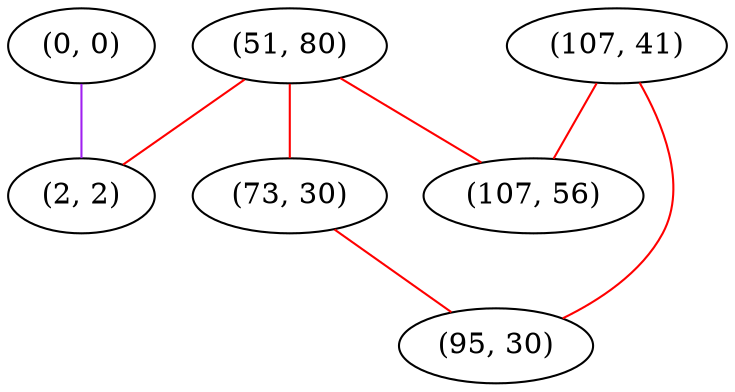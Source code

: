graph "" {
"(0, 0)";
"(51, 80)";
"(107, 41)";
"(73, 30)";
"(2, 2)";
"(107, 56)";
"(95, 30)";
"(0, 0)" -- "(2, 2)"  [color=purple, key=0, weight=4];
"(51, 80)" -- "(107, 56)"  [color=red, key=0, weight=1];
"(51, 80)" -- "(73, 30)"  [color=red, key=0, weight=1];
"(51, 80)" -- "(2, 2)"  [color=red, key=0, weight=1];
"(107, 41)" -- "(107, 56)"  [color=red, key=0, weight=1];
"(107, 41)" -- "(95, 30)"  [color=red, key=0, weight=1];
"(73, 30)" -- "(95, 30)"  [color=red, key=0, weight=1];
}
